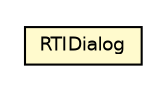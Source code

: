 #!/usr/local/bin/dot
#
# Class diagram 
# Generated by UMLGraph version R5_6-24-gf6e263 (http://www.umlgraph.org/)
#

digraph G {
	edge [fontname="Helvetica",fontsize=10,labelfontname="Helvetica",labelfontsize=10];
	node [fontname="Helvetica",fontsize=10,shape=plaintext];
	nodesep=0.25;
	ranksep=0.5;
	// com.rockhoppertech.music.fx.components.RTIDialog
	c9451 [label=<<table title="com.rockhoppertech.music.fx.components.RTIDialog" border="0" cellborder="1" cellspacing="0" cellpadding="2" port="p" bgcolor="lemonChiffon" href="./RTIDialog.html">
		<tr><td><table border="0" cellspacing="0" cellpadding="1">
<tr><td align="center" balign="center"> RTIDialog </td></tr>
		</table></td></tr>
		</table>>, URL="./RTIDialog.html", fontname="Helvetica", fontcolor="black", fontsize=9.0];
}

